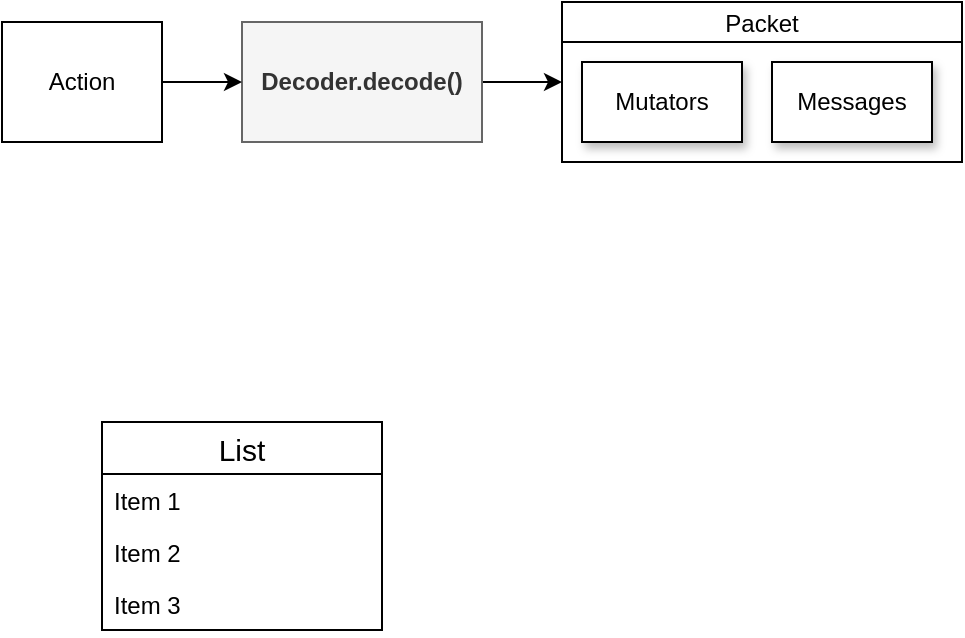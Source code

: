 <mxfile version="14.6.13" type="device"><diagram id="q9tXXWaBqoWVcXFMBy7T" name="Page-1"><mxGraphModel dx="763" dy="567" grid="1" gridSize="10" guides="1" tooltips="1" connect="1" arrows="1" fold="1" page="1" pageScale="1" pageWidth="827" pageHeight="1169" math="0" shadow="0"><root><mxCell id="0"/><mxCell id="1" parent="0"/><mxCell id="tTuuCryNAIHUQCQiNNCZ-5" value="Packet" style="swimlane;fontStyle=0;startSize=20;" parent="1" vertex="1"><mxGeometry x="360" y="100" width="200" height="80" as="geometry"><mxRectangle x="360" y="120" width="70" height="20" as="alternateBounds"/></mxGeometry></mxCell><mxCell id="tTuuCryNAIHUQCQiNNCZ-6" value="Mutators" style="rounded=0;whiteSpace=wrap;html=1;shadow=1;" parent="tTuuCryNAIHUQCQiNNCZ-5" vertex="1"><mxGeometry x="10" y="30" width="80" height="40" as="geometry"/></mxCell><mxCell id="tTuuCryNAIHUQCQiNNCZ-7" value="Messages" style="rounded=0;whiteSpace=wrap;html=1;shadow=1;" parent="tTuuCryNAIHUQCQiNNCZ-5" vertex="1"><mxGeometry x="105" y="30" width="80" height="40" as="geometry"/></mxCell><mxCell id="tTuuCryNAIHUQCQiNNCZ-11" style="edgeStyle=orthogonalEdgeStyle;rounded=0;orthogonalLoop=1;jettySize=auto;html=1;exitX=1;exitY=0.5;exitDx=0;exitDy=0;entryX=0;entryY=0.5;entryDx=0;entryDy=0;" parent="1" source="tTuuCryNAIHUQCQiNNCZ-1" target="tTuuCryNAIHUQCQiNNCZ-5" edge="1"><mxGeometry relative="1" as="geometry"/></mxCell><mxCell id="tTuuCryNAIHUQCQiNNCZ-1" value="&lt;b&gt;Decoder.decode()&lt;/b&gt;" style="rounded=0;whiteSpace=wrap;html=1;fillColor=#f5f5f5;strokeColor=#666666;fontColor=#333333;" parent="1" vertex="1"><mxGeometry x="200" y="110" width="120" height="60" as="geometry"/></mxCell><mxCell id="tTuuCryNAIHUQCQiNNCZ-3" style="edgeStyle=orthogonalEdgeStyle;rounded=0;orthogonalLoop=1;jettySize=auto;html=1;exitX=1;exitY=0.5;exitDx=0;exitDy=0;entryX=0;entryY=0.5;entryDx=0;entryDy=0;" parent="1" source="tTuuCryNAIHUQCQiNNCZ-2" target="tTuuCryNAIHUQCQiNNCZ-1" edge="1"><mxGeometry relative="1" as="geometry"/></mxCell><mxCell id="tTuuCryNAIHUQCQiNNCZ-2" value="Action" style="rounded=0;whiteSpace=wrap;html=1;" parent="1" vertex="1"><mxGeometry x="80" y="110" width="80" height="60" as="geometry"/></mxCell><mxCell id="W1SJYbdiCcruWxo9ymXA-1" value="List" style="swimlane;fontStyle=0;childLayout=stackLayout;horizontal=1;startSize=26;fillColor=none;horizontalStack=0;resizeParent=1;resizeParentMax=0;resizeLast=0;collapsible=1;marginBottom=0;fontSize=15;" vertex="1" parent="1"><mxGeometry x="130" y="310" width="140" height="104" as="geometry"/></mxCell><mxCell id="W1SJYbdiCcruWxo9ymXA-2" value="Item 1" style="text;strokeColor=none;fillColor=none;align=left;verticalAlign=top;spacingLeft=4;spacingRight=4;overflow=hidden;rotatable=0;points=[[0,0.5],[1,0.5]];portConstraint=eastwest;" vertex="1" parent="W1SJYbdiCcruWxo9ymXA-1"><mxGeometry y="26" width="140" height="26" as="geometry"/></mxCell><mxCell id="W1SJYbdiCcruWxo9ymXA-3" value="Item 2" style="text;strokeColor=none;fillColor=none;align=left;verticalAlign=top;spacingLeft=4;spacingRight=4;overflow=hidden;rotatable=0;points=[[0,0.5],[1,0.5]];portConstraint=eastwest;" vertex="1" parent="W1SJYbdiCcruWxo9ymXA-1"><mxGeometry y="52" width="140" height="26" as="geometry"/></mxCell><mxCell id="W1SJYbdiCcruWxo9ymXA-4" value="Item 3" style="text;strokeColor=none;fillColor=none;align=left;verticalAlign=top;spacingLeft=4;spacingRight=4;overflow=hidden;rotatable=0;points=[[0,0.5],[1,0.5]];portConstraint=eastwest;" vertex="1" parent="W1SJYbdiCcruWxo9ymXA-1"><mxGeometry y="78" width="140" height="26" as="geometry"/></mxCell></root></mxGraphModel></diagram></mxfile>
